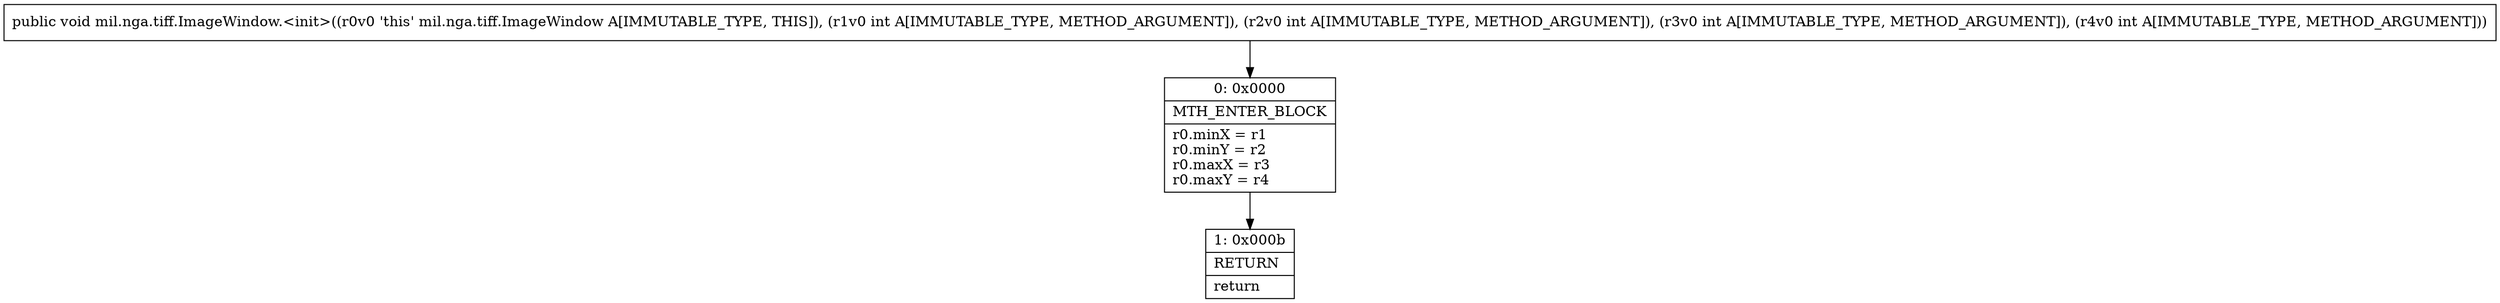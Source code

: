 digraph "CFG formil.nga.tiff.ImageWindow.\<init\>(IIII)V" {
Node_0 [shape=record,label="{0\:\ 0x0000|MTH_ENTER_BLOCK\l|r0.minX = r1\lr0.minY = r2\lr0.maxX = r3\lr0.maxY = r4\l}"];
Node_1 [shape=record,label="{1\:\ 0x000b|RETURN\l|return\l}"];
MethodNode[shape=record,label="{public void mil.nga.tiff.ImageWindow.\<init\>((r0v0 'this' mil.nga.tiff.ImageWindow A[IMMUTABLE_TYPE, THIS]), (r1v0 int A[IMMUTABLE_TYPE, METHOD_ARGUMENT]), (r2v0 int A[IMMUTABLE_TYPE, METHOD_ARGUMENT]), (r3v0 int A[IMMUTABLE_TYPE, METHOD_ARGUMENT]), (r4v0 int A[IMMUTABLE_TYPE, METHOD_ARGUMENT])) }"];
MethodNode -> Node_0;
Node_0 -> Node_1;
}

